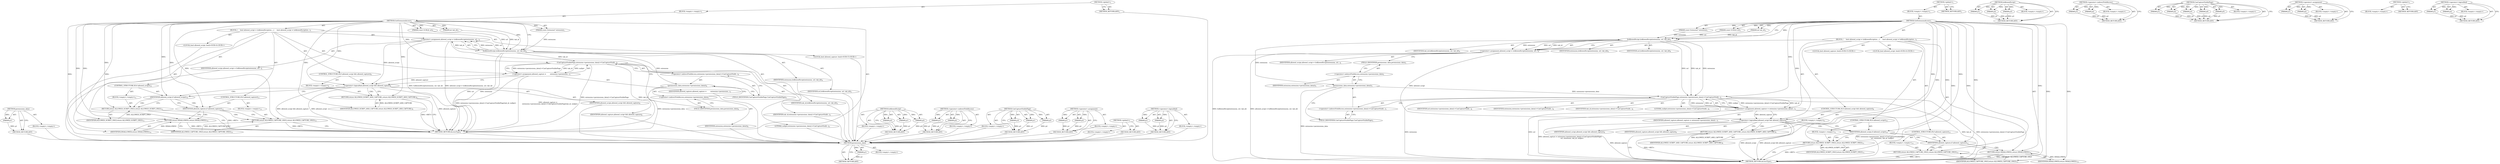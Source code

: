 digraph "&lt;operator&gt;.logicalAnd" {
vulnerable_100 [label=<(METHOD,permissions_data)>];
vulnerable_101 [label=<(PARAM,p1)>];
vulnerable_102 [label=<(BLOCK,&lt;empty&gt;,&lt;empty&gt;)>];
vulnerable_103 [label=<(METHOD_RETURN,ANY)>];
vulnerable_6 [label=<(METHOD,&lt;global&gt;)<SUB>1</SUB>>];
vulnerable_7 [label=<(BLOCK,&lt;empty&gt;,&lt;empty&gt;)<SUB>1</SUB>>];
vulnerable_8 [label=<(METHOD,GetExtensionAccess)<SUB>1</SUB>>];
vulnerable_9 [label=<(PARAM,const Extension* extension)<SUB>1</SUB>>];
vulnerable_10 [label=<(PARAM,const GURL&amp; url)<SUB>2</SUB>>];
vulnerable_11 [label=<(PARAM,int tab_id)<SUB>3</SUB>>];
vulnerable_12 [label=<(BLOCK,{
     bool allowed_script = IsAllowedScript(ex...,{
     bool allowed_script = IsAllowedScript(ex...)<SUB>3</SUB>>];
vulnerable_13 [label="<(LOCAL,bool allowed_script: bool)<SUB>4</SUB>>"];
vulnerable_14 [label=<(&lt;operator&gt;.assignment,allowed_script = IsAllowedScript(extension, url...)<SUB>4</SUB>>];
vulnerable_15 [label=<(IDENTIFIER,allowed_script,allowed_script = IsAllowedScript(extension, url...)<SUB>4</SUB>>];
vulnerable_16 [label=<(IsAllowedScript,IsAllowedScript(extension, url, tab_id))<SUB>4</SUB>>];
vulnerable_17 [label=<(IDENTIFIER,extension,IsAllowedScript(extension, url, tab_id))<SUB>4</SUB>>];
vulnerable_18 [label=<(IDENTIFIER,url,IsAllowedScript(extension, url, tab_id))<SUB>4</SUB>>];
vulnerable_19 [label=<(IDENTIFIER,tab_id,IsAllowedScript(extension, url, tab_id))<SUB>4</SUB>>];
vulnerable_20 [label="<(LOCAL,bool allowed_capture: bool)<SUB>5</SUB>>"];
vulnerable_21 [label=<(&lt;operator&gt;.assignment,allowed_capture =
        extension-&gt;permission...)<SUB>5</SUB>>];
vulnerable_22 [label=<(IDENTIFIER,allowed_capture,allowed_capture =
        extension-&gt;permission...)<SUB>5</SUB>>];
vulnerable_23 [label=<(CanCaptureVisiblePage,extension-&gt;permissions_data()-&gt;CanCaptureVisibl...)<SUB>6</SUB>>];
vulnerable_24 [label=<(&lt;operator&gt;.indirectFieldAccess,extension-&gt;permissions_data()-&gt;CanCaptureVisibl...)<SUB>6</SUB>>];
vulnerable_25 [label=<(permissions_data,extension-&gt;permissions_data())<SUB>6</SUB>>];
vulnerable_26 [label=<(&lt;operator&gt;.indirectFieldAccess,extension-&gt;permissions_data)<SUB>6</SUB>>];
vulnerable_27 [label=<(IDENTIFIER,extension,extension-&gt;permissions_data())<SUB>6</SUB>>];
vulnerable_28 [label=<(FIELD_IDENTIFIER,permissions_data,permissions_data)<SUB>6</SUB>>];
vulnerable_29 [label=<(FIELD_IDENTIFIER,CanCaptureVisiblePage,CanCaptureVisiblePage)<SUB>6</SUB>>];
vulnerable_30 [label=<(IDENTIFIER,tab_id,extension-&gt;permissions_data()-&gt;CanCaptureVisibl...)<SUB>6</SUB>>];
vulnerable_31 [label=<(LITERAL,nullptr,extension-&gt;permissions_data()-&gt;CanCaptureVisibl...)<SUB>6</SUB>>];
vulnerable_32 [label=<(CONTROL_STRUCTURE,IF,if (allowed_script &amp;&amp; allowed_capture))<SUB>8</SUB>>];
vulnerable_33 [label=<(&lt;operator&gt;.logicalAnd,allowed_script &amp;&amp; allowed_capture)<SUB>8</SUB>>];
vulnerable_34 [label=<(IDENTIFIER,allowed_script,allowed_script &amp;&amp; allowed_capture)<SUB>8</SUB>>];
vulnerable_35 [label=<(IDENTIFIER,allowed_capture,allowed_script &amp;&amp; allowed_capture)<SUB>8</SUB>>];
vulnerable_36 [label=<(BLOCK,&lt;empty&gt;,&lt;empty&gt;)<SUB>9</SUB>>];
vulnerable_37 [label=<(RETURN,return ALLOWED_SCRIPT_AND_CAPTURE;,return ALLOWED_SCRIPT_AND_CAPTURE;)<SUB>9</SUB>>];
vulnerable_38 [label=<(IDENTIFIER,ALLOWED_SCRIPT_AND_CAPTURE,return ALLOWED_SCRIPT_AND_CAPTURE;)<SUB>9</SUB>>];
vulnerable_39 [label=<(CONTROL_STRUCTURE,IF,if (allowed_script))<SUB>10</SUB>>];
vulnerable_40 [label=<(IDENTIFIER,allowed_script,if (allowed_script))<SUB>10</SUB>>];
vulnerable_41 [label=<(BLOCK,&lt;empty&gt;,&lt;empty&gt;)<SUB>11</SUB>>];
vulnerable_42 [label=<(RETURN,return ALLOWED_SCRIPT_ONLY;,return ALLOWED_SCRIPT_ONLY;)<SUB>11</SUB>>];
vulnerable_43 [label=<(IDENTIFIER,ALLOWED_SCRIPT_ONLY,return ALLOWED_SCRIPT_ONLY;)<SUB>11</SUB>>];
vulnerable_44 [label=<(CONTROL_STRUCTURE,IF,if (allowed_capture))<SUB>12</SUB>>];
vulnerable_45 [label=<(IDENTIFIER,allowed_capture,if (allowed_capture))<SUB>12</SUB>>];
vulnerable_46 [label=<(BLOCK,&lt;empty&gt;,&lt;empty&gt;)<SUB>13</SUB>>];
vulnerable_47 [label=<(RETURN,return ALLOWED_CAPTURE_ONLY;,return ALLOWED_CAPTURE_ONLY;)<SUB>13</SUB>>];
vulnerable_48 [label=<(IDENTIFIER,ALLOWED_CAPTURE_ONLY,return ALLOWED_CAPTURE_ONLY;)<SUB>13</SUB>>];
vulnerable_49 [label=<(RETURN,return DISALLOWED;,return DISALLOWED;)<SUB>14</SUB>>];
vulnerable_50 [label=<(IDENTIFIER,DISALLOWED,return DISALLOWED;)<SUB>14</SUB>>];
vulnerable_51 [label=<(METHOD_RETURN,AccessType)<SUB>1</SUB>>];
vulnerable_53 [label=<(METHOD_RETURN,ANY)<SUB>1</SUB>>];
vulnerable_83 [label=<(METHOD,IsAllowedScript)>];
vulnerable_84 [label=<(PARAM,p1)>];
vulnerable_85 [label=<(PARAM,p2)>];
vulnerable_86 [label=<(PARAM,p3)>];
vulnerable_87 [label=<(BLOCK,&lt;empty&gt;,&lt;empty&gt;)>];
vulnerable_88 [label=<(METHOD_RETURN,ANY)>];
vulnerable_95 [label=<(METHOD,&lt;operator&gt;.indirectFieldAccess)>];
vulnerable_96 [label=<(PARAM,p1)>];
vulnerable_97 [label=<(PARAM,p2)>];
vulnerable_98 [label=<(BLOCK,&lt;empty&gt;,&lt;empty&gt;)>];
vulnerable_99 [label=<(METHOD_RETURN,ANY)>];
vulnerable_89 [label=<(METHOD,CanCaptureVisiblePage)>];
vulnerable_90 [label=<(PARAM,p1)>];
vulnerable_91 [label=<(PARAM,p2)>];
vulnerable_92 [label=<(PARAM,p3)>];
vulnerable_93 [label=<(BLOCK,&lt;empty&gt;,&lt;empty&gt;)>];
vulnerable_94 [label=<(METHOD_RETURN,ANY)>];
vulnerable_78 [label=<(METHOD,&lt;operator&gt;.assignment)>];
vulnerable_79 [label=<(PARAM,p1)>];
vulnerable_80 [label=<(PARAM,p2)>];
vulnerable_81 [label=<(BLOCK,&lt;empty&gt;,&lt;empty&gt;)>];
vulnerable_82 [label=<(METHOD_RETURN,ANY)>];
vulnerable_72 [label=<(METHOD,&lt;global&gt;)<SUB>1</SUB>>];
vulnerable_73 [label=<(BLOCK,&lt;empty&gt;,&lt;empty&gt;)>];
vulnerable_74 [label=<(METHOD_RETURN,ANY)>];
vulnerable_104 [label=<(METHOD,&lt;operator&gt;.logicalAnd)>];
vulnerable_105 [label=<(PARAM,p1)>];
vulnerable_106 [label=<(PARAM,p2)>];
vulnerable_107 [label=<(BLOCK,&lt;empty&gt;,&lt;empty&gt;)>];
vulnerable_108 [label=<(METHOD_RETURN,ANY)>];
fixed_104 [label=<(METHOD,permissions_data)>];
fixed_105 [label=<(PARAM,p1)>];
fixed_106 [label=<(BLOCK,&lt;empty&gt;,&lt;empty&gt;)>];
fixed_107 [label=<(METHOD_RETURN,ANY)>];
fixed_6 [label=<(METHOD,&lt;global&gt;)<SUB>1</SUB>>];
fixed_7 [label=<(BLOCK,&lt;empty&gt;,&lt;empty&gt;)<SUB>1</SUB>>];
fixed_8 [label=<(METHOD,GetExtensionAccess)<SUB>1</SUB>>];
fixed_9 [label=<(PARAM,const Extension* extension)<SUB>1</SUB>>];
fixed_10 [label=<(PARAM,const GURL&amp; url)<SUB>2</SUB>>];
fixed_11 [label=<(PARAM,int tab_id)<SUB>3</SUB>>];
fixed_12 [label=<(BLOCK,{
     bool allowed_script = IsAllowedScript(ex...,{
     bool allowed_script = IsAllowedScript(ex...)<SUB>3</SUB>>];
fixed_13 [label="<(LOCAL,bool allowed_script: bool)<SUB>4</SUB>>"];
fixed_14 [label=<(&lt;operator&gt;.assignment,allowed_script = IsAllowedScript(extension, url...)<SUB>4</SUB>>];
fixed_15 [label=<(IDENTIFIER,allowed_script,allowed_script = IsAllowedScript(extension, url...)<SUB>4</SUB>>];
fixed_16 [label=<(IsAllowedScript,IsAllowedScript(extension, url, tab_id))<SUB>4</SUB>>];
fixed_17 [label=<(IDENTIFIER,extension,IsAllowedScript(extension, url, tab_id))<SUB>4</SUB>>];
fixed_18 [label=<(IDENTIFIER,url,IsAllowedScript(extension, url, tab_id))<SUB>4</SUB>>];
fixed_19 [label=<(IDENTIFIER,tab_id,IsAllowedScript(extension, url, tab_id))<SUB>4</SUB>>];
fixed_20 [label="<(LOCAL,bool allowed_capture: bool)<SUB>5</SUB>>"];
fixed_21 [label=<(&lt;operator&gt;.assignment,allowed_capture = extension-&gt;permissions_data()...)<SUB>5</SUB>>];
fixed_22 [label=<(IDENTIFIER,allowed_capture,allowed_capture = extension-&gt;permissions_data()...)<SUB>5</SUB>>];
fixed_23 [label=<(CanCaptureVisiblePage,extension-&gt;permissions_data()-&gt;CanCaptureVisibl...)<SUB>5</SUB>>];
fixed_24 [label=<(&lt;operator&gt;.indirectFieldAccess,extension-&gt;permissions_data()-&gt;CanCaptureVisibl...)<SUB>5</SUB>>];
fixed_25 [label=<(permissions_data,extension-&gt;permissions_data())<SUB>5</SUB>>];
fixed_26 [label=<(&lt;operator&gt;.indirectFieldAccess,extension-&gt;permissions_data)<SUB>5</SUB>>];
fixed_27 [label=<(IDENTIFIER,extension,extension-&gt;permissions_data())<SUB>5</SUB>>];
fixed_28 [label=<(FIELD_IDENTIFIER,permissions_data,permissions_data)<SUB>5</SUB>>];
fixed_29 [label=<(FIELD_IDENTIFIER,CanCaptureVisiblePage,CanCaptureVisiblePage)<SUB>5</SUB>>];
fixed_30 [label=<(IDENTIFIER,url,extension-&gt;permissions_data()-&gt;CanCaptureVisibl...)<SUB>6</SUB>>];
fixed_31 [label=<(IDENTIFIER,extension,extension-&gt;permissions_data()-&gt;CanCaptureVisibl...)<SUB>6</SUB>>];
fixed_32 [label=<(IDENTIFIER,tab_id,extension-&gt;permissions_data()-&gt;CanCaptureVisibl...)<SUB>6</SUB>>];
fixed_33 [label=<(LITERAL,nullptr,extension-&gt;permissions_data()-&gt;CanCaptureVisibl...)<SUB>6</SUB>>];
fixed_34 [label=<(CONTROL_STRUCTURE,IF,if (allowed_script &amp;&amp; allowed_capture))<SUB>8</SUB>>];
fixed_35 [label=<(&lt;operator&gt;.logicalAnd,allowed_script &amp;&amp; allowed_capture)<SUB>8</SUB>>];
fixed_36 [label=<(IDENTIFIER,allowed_script,allowed_script &amp;&amp; allowed_capture)<SUB>8</SUB>>];
fixed_37 [label=<(IDENTIFIER,allowed_capture,allowed_script &amp;&amp; allowed_capture)<SUB>8</SUB>>];
fixed_38 [label=<(BLOCK,&lt;empty&gt;,&lt;empty&gt;)<SUB>9</SUB>>];
fixed_39 [label=<(RETURN,return ALLOWED_SCRIPT_AND_CAPTURE;,return ALLOWED_SCRIPT_AND_CAPTURE;)<SUB>9</SUB>>];
fixed_40 [label=<(IDENTIFIER,ALLOWED_SCRIPT_AND_CAPTURE,return ALLOWED_SCRIPT_AND_CAPTURE;)<SUB>9</SUB>>];
fixed_41 [label=<(CONTROL_STRUCTURE,IF,if (allowed_script))<SUB>10</SUB>>];
fixed_42 [label=<(IDENTIFIER,allowed_script,if (allowed_script))<SUB>10</SUB>>];
fixed_43 [label=<(BLOCK,&lt;empty&gt;,&lt;empty&gt;)<SUB>11</SUB>>];
fixed_44 [label=<(RETURN,return ALLOWED_SCRIPT_ONLY;,return ALLOWED_SCRIPT_ONLY;)<SUB>11</SUB>>];
fixed_45 [label=<(IDENTIFIER,ALLOWED_SCRIPT_ONLY,return ALLOWED_SCRIPT_ONLY;)<SUB>11</SUB>>];
fixed_46 [label=<(CONTROL_STRUCTURE,IF,if (allowed_capture))<SUB>12</SUB>>];
fixed_47 [label=<(IDENTIFIER,allowed_capture,if (allowed_capture))<SUB>12</SUB>>];
fixed_48 [label=<(BLOCK,&lt;empty&gt;,&lt;empty&gt;)<SUB>13</SUB>>];
fixed_49 [label=<(RETURN,return ALLOWED_CAPTURE_ONLY;,return ALLOWED_CAPTURE_ONLY;)<SUB>13</SUB>>];
fixed_50 [label=<(IDENTIFIER,ALLOWED_CAPTURE_ONLY,return ALLOWED_CAPTURE_ONLY;)<SUB>13</SUB>>];
fixed_51 [label=<(RETURN,return DISALLOWED;,return DISALLOWED;)<SUB>14</SUB>>];
fixed_52 [label=<(IDENTIFIER,DISALLOWED,return DISALLOWED;)<SUB>14</SUB>>];
fixed_53 [label=<(METHOD_RETURN,AccessType)<SUB>1</SUB>>];
fixed_55 [label=<(METHOD_RETURN,ANY)<SUB>1</SUB>>];
fixed_85 [label=<(METHOD,IsAllowedScript)>];
fixed_86 [label=<(PARAM,p1)>];
fixed_87 [label=<(PARAM,p2)>];
fixed_88 [label=<(PARAM,p3)>];
fixed_89 [label=<(BLOCK,&lt;empty&gt;,&lt;empty&gt;)>];
fixed_90 [label=<(METHOD_RETURN,ANY)>];
fixed_99 [label=<(METHOD,&lt;operator&gt;.indirectFieldAccess)>];
fixed_100 [label=<(PARAM,p1)>];
fixed_101 [label=<(PARAM,p2)>];
fixed_102 [label=<(BLOCK,&lt;empty&gt;,&lt;empty&gt;)>];
fixed_103 [label=<(METHOD_RETURN,ANY)>];
fixed_91 [label=<(METHOD,CanCaptureVisiblePage)>];
fixed_92 [label=<(PARAM,p1)>];
fixed_93 [label=<(PARAM,p2)>];
fixed_94 [label=<(PARAM,p3)>];
fixed_95 [label=<(PARAM,p4)>];
fixed_96 [label=<(PARAM,p5)>];
fixed_97 [label=<(BLOCK,&lt;empty&gt;,&lt;empty&gt;)>];
fixed_98 [label=<(METHOD_RETURN,ANY)>];
fixed_80 [label=<(METHOD,&lt;operator&gt;.assignment)>];
fixed_81 [label=<(PARAM,p1)>];
fixed_82 [label=<(PARAM,p2)>];
fixed_83 [label=<(BLOCK,&lt;empty&gt;,&lt;empty&gt;)>];
fixed_84 [label=<(METHOD_RETURN,ANY)>];
fixed_74 [label=<(METHOD,&lt;global&gt;)<SUB>1</SUB>>];
fixed_75 [label=<(BLOCK,&lt;empty&gt;,&lt;empty&gt;)>];
fixed_76 [label=<(METHOD_RETURN,ANY)>];
fixed_108 [label=<(METHOD,&lt;operator&gt;.logicalAnd)>];
fixed_109 [label=<(PARAM,p1)>];
fixed_110 [label=<(PARAM,p2)>];
fixed_111 [label=<(BLOCK,&lt;empty&gt;,&lt;empty&gt;)>];
fixed_112 [label=<(METHOD_RETURN,ANY)>];
vulnerable_100 -> vulnerable_101  [key=0, label="AST: "];
vulnerable_100 -> vulnerable_101  [key=1, label="DDG: "];
vulnerable_100 -> vulnerable_102  [key=0, label="AST: "];
vulnerable_100 -> vulnerable_103  [key=0, label="AST: "];
vulnerable_100 -> vulnerable_103  [key=1, label="CFG: "];
vulnerable_101 -> vulnerable_103  [key=0, label="DDG: p1"];
vulnerable_102 -> fixed_104  [key=0];
vulnerable_103 -> fixed_104  [key=0];
vulnerable_6 -> vulnerable_7  [key=0, label="AST: "];
vulnerable_6 -> vulnerable_53  [key=0, label="AST: "];
vulnerable_6 -> vulnerable_53  [key=1, label="CFG: "];
vulnerable_7 -> vulnerable_8  [key=0, label="AST: "];
vulnerable_8 -> vulnerable_9  [key=0, label="AST: "];
vulnerable_8 -> vulnerable_9  [key=1, label="DDG: "];
vulnerable_8 -> vulnerable_10  [key=0, label="AST: "];
vulnerable_8 -> vulnerable_10  [key=1, label="DDG: "];
vulnerable_8 -> vulnerable_11  [key=0, label="AST: "];
vulnerable_8 -> vulnerable_11  [key=1, label="DDG: "];
vulnerable_8 -> vulnerable_12  [key=0, label="AST: "];
vulnerable_8 -> vulnerable_51  [key=0, label="AST: "];
vulnerable_8 -> vulnerable_16  [key=0, label="CFG: "];
vulnerable_8 -> vulnerable_16  [key=1, label="DDG: "];
vulnerable_8 -> vulnerable_49  [key=0, label="DDG: "];
vulnerable_8 -> vulnerable_40  [key=0, label="DDG: "];
vulnerable_8 -> vulnerable_45  [key=0, label="DDG: "];
vulnerable_8 -> vulnerable_50  [key=0, label="DDG: "];
vulnerable_8 -> vulnerable_23  [key=0, label="DDG: "];
vulnerable_8 -> vulnerable_33  [key=0, label="DDG: "];
vulnerable_8 -> vulnerable_37  [key=0, label="DDG: "];
vulnerable_8 -> vulnerable_42  [key=0, label="DDG: "];
vulnerable_8 -> vulnerable_47  [key=0, label="DDG: "];
vulnerable_8 -> vulnerable_38  [key=0, label="DDG: "];
vulnerable_8 -> vulnerable_43  [key=0, label="DDG: "];
vulnerable_8 -> vulnerable_48  [key=0, label="DDG: "];
vulnerable_9 -> vulnerable_16  [key=0, label="DDG: extension"];
vulnerable_10 -> vulnerable_16  [key=0, label="DDG: url"];
vulnerable_11 -> vulnerable_16  [key=0, label="DDG: tab_id"];
vulnerable_12 -> vulnerable_13  [key=0, label="AST: "];
vulnerable_12 -> vulnerable_14  [key=0, label="AST: "];
vulnerable_12 -> vulnerable_20  [key=0, label="AST: "];
vulnerable_12 -> vulnerable_21  [key=0, label="AST: "];
vulnerable_12 -> vulnerable_32  [key=0, label="AST: "];
vulnerable_12 -> vulnerable_39  [key=0, label="AST: "];
vulnerable_12 -> vulnerable_44  [key=0, label="AST: "];
vulnerable_12 -> vulnerable_49  [key=0, label="AST: "];
vulnerable_13 -> fixed_104  [key=0];
vulnerable_14 -> vulnerable_15  [key=0, label="AST: "];
vulnerable_14 -> vulnerable_16  [key=0, label="AST: "];
vulnerable_14 -> vulnerable_28  [key=0, label="CFG: "];
vulnerable_14 -> vulnerable_51  [key=0, label="DDG: IsAllowedScript(extension, url, tab_id)"];
vulnerable_14 -> vulnerable_51  [key=1, label="DDG: allowed_script = IsAllowedScript(extension, url, tab_id)"];
vulnerable_14 -> vulnerable_33  [key=0, label="DDG: allowed_script"];
vulnerable_15 -> fixed_104  [key=0];
vulnerable_16 -> vulnerable_17  [key=0, label="AST: "];
vulnerable_16 -> vulnerable_18  [key=0, label="AST: "];
vulnerable_16 -> vulnerable_19  [key=0, label="AST: "];
vulnerable_16 -> vulnerable_14  [key=0, label="CFG: "];
vulnerable_16 -> vulnerable_14  [key=1, label="DDG: extension"];
vulnerable_16 -> vulnerable_14  [key=2, label="DDG: url"];
vulnerable_16 -> vulnerable_14  [key=3, label="DDG: tab_id"];
vulnerable_16 -> vulnerable_51  [key=0, label="DDG: extension"];
vulnerable_16 -> vulnerable_51  [key=1, label="DDG: url"];
vulnerable_16 -> vulnerable_23  [key=0, label="DDG: tab_id"];
vulnerable_16 -> vulnerable_25  [key=0, label="DDG: extension"];
vulnerable_17 -> fixed_104  [key=0];
vulnerable_18 -> fixed_104  [key=0];
vulnerable_19 -> fixed_104  [key=0];
vulnerable_20 -> fixed_104  [key=0];
vulnerable_21 -> vulnerable_22  [key=0, label="AST: "];
vulnerable_21 -> vulnerable_23  [key=0, label="AST: "];
vulnerable_21 -> vulnerable_33  [key=0, label="CFG: "];
vulnerable_21 -> vulnerable_33  [key=1, label="DDG: allowed_capture"];
vulnerable_21 -> vulnerable_51  [key=0, label="DDG: extension-&gt;permissions_data()-&gt;CanCaptureVisiblePage(tab_id, nullptr)"];
vulnerable_21 -> vulnerable_51  [key=1, label="DDG: allowed_capture =
        extension-&gt;permissions_data()-&gt;CanCaptureVisiblePage(tab_id, nullptr)"];
vulnerable_22 -> fixed_104  [key=0];
vulnerable_23 -> vulnerable_24  [key=0, label="AST: "];
vulnerable_23 -> vulnerable_30  [key=0, label="AST: "];
vulnerable_23 -> vulnerable_31  [key=0, label="AST: "];
vulnerable_23 -> vulnerable_21  [key=0, label="CFG: "];
vulnerable_23 -> vulnerable_21  [key=1, label="DDG: extension-&gt;permissions_data()-&gt;CanCaptureVisiblePage"];
vulnerable_23 -> vulnerable_21  [key=2, label="DDG: tab_id"];
vulnerable_23 -> vulnerable_21  [key=3, label="DDG: nullptr"];
vulnerable_23 -> vulnerable_51  [key=0, label="DDG: extension-&gt;permissions_data()-&gt;CanCaptureVisiblePage"];
vulnerable_23 -> vulnerable_51  [key=1, label="DDG: tab_id"];
vulnerable_24 -> vulnerable_25  [key=0, label="AST: "];
vulnerable_24 -> vulnerable_29  [key=0, label="AST: "];
vulnerable_24 -> vulnerable_23  [key=0, label="CFG: "];
vulnerable_25 -> vulnerable_26  [key=0, label="AST: "];
vulnerable_25 -> vulnerable_29  [key=0, label="CFG: "];
vulnerable_25 -> vulnerable_51  [key=0, label="DDG: extension-&gt;permissions_data"];
vulnerable_26 -> vulnerable_27  [key=0, label="AST: "];
vulnerable_26 -> vulnerable_28  [key=0, label="AST: "];
vulnerable_26 -> vulnerable_25  [key=0, label="CFG: "];
vulnerable_27 -> fixed_104  [key=0];
vulnerable_28 -> vulnerable_26  [key=0, label="CFG: "];
vulnerable_29 -> vulnerable_24  [key=0, label="CFG: "];
vulnerable_30 -> fixed_104  [key=0];
vulnerable_31 -> fixed_104  [key=0];
vulnerable_32 -> vulnerable_33  [key=0, label="AST: "];
vulnerable_32 -> vulnerable_36  [key=0, label="AST: "];
vulnerable_33 -> vulnerable_34  [key=0, label="AST: "];
vulnerable_33 -> vulnerable_35  [key=0, label="AST: "];
vulnerable_33 -> vulnerable_40  [key=0, label="CFG: "];
vulnerable_33 -> vulnerable_40  [key=1, label="CDG: "];
vulnerable_33 -> vulnerable_37  [key=0, label="CFG: "];
vulnerable_33 -> vulnerable_37  [key=1, label="CDG: "];
vulnerable_33 -> vulnerable_51  [key=0, label="DDG: allowed_script"];
vulnerable_33 -> vulnerable_51  [key=1, label="DDG: allowed_capture"];
vulnerable_33 -> vulnerable_51  [key=2, label="DDG: allowed_script &amp;&amp; allowed_capture"];
vulnerable_34 -> fixed_104  [key=0];
vulnerable_35 -> fixed_104  [key=0];
vulnerable_36 -> vulnerable_37  [key=0, label="AST: "];
vulnerable_37 -> vulnerable_38  [key=0, label="AST: "];
vulnerable_37 -> vulnerable_51  [key=0, label="CFG: "];
vulnerable_37 -> vulnerable_51  [key=1, label="DDG: &lt;RET&gt;"];
vulnerable_38 -> vulnerable_37  [key=0, label="DDG: ALLOWED_SCRIPT_AND_CAPTURE"];
vulnerable_39 -> vulnerable_40  [key=0, label="AST: "];
vulnerable_39 -> vulnerable_41  [key=0, label="AST: "];
vulnerable_40 -> vulnerable_45  [key=0, label="CFG: "];
vulnerable_40 -> vulnerable_45  [key=1, label="CDG: "];
vulnerable_40 -> vulnerable_42  [key=0, label="CFG: "];
vulnerable_40 -> vulnerable_42  [key=1, label="CDG: "];
vulnerable_41 -> vulnerable_42  [key=0, label="AST: "];
vulnerable_42 -> vulnerable_43  [key=0, label="AST: "];
vulnerable_42 -> vulnerable_51  [key=0, label="CFG: "];
vulnerable_42 -> vulnerable_51  [key=1, label="DDG: &lt;RET&gt;"];
vulnerable_43 -> vulnerable_42  [key=0, label="DDG: ALLOWED_SCRIPT_ONLY"];
vulnerable_44 -> vulnerable_45  [key=0, label="AST: "];
vulnerable_44 -> vulnerable_46  [key=0, label="AST: "];
vulnerable_45 -> vulnerable_47  [key=0, label="CFG: "];
vulnerable_45 -> vulnerable_47  [key=1, label="CDG: "];
vulnerable_45 -> vulnerable_49  [key=0, label="CFG: "];
vulnerable_45 -> vulnerable_49  [key=1, label="CDG: "];
vulnerable_46 -> vulnerable_47  [key=0, label="AST: "];
vulnerable_47 -> vulnerable_48  [key=0, label="AST: "];
vulnerable_47 -> vulnerable_51  [key=0, label="CFG: "];
vulnerable_47 -> vulnerable_51  [key=1, label="DDG: &lt;RET&gt;"];
vulnerable_48 -> vulnerable_47  [key=0, label="DDG: ALLOWED_CAPTURE_ONLY"];
vulnerable_49 -> vulnerable_50  [key=0, label="AST: "];
vulnerable_49 -> vulnerable_51  [key=0, label="CFG: "];
vulnerable_49 -> vulnerable_51  [key=1, label="DDG: &lt;RET&gt;"];
vulnerable_50 -> vulnerable_49  [key=0, label="DDG: DISALLOWED"];
vulnerable_51 -> fixed_104  [key=0];
vulnerable_53 -> fixed_104  [key=0];
vulnerable_83 -> vulnerable_84  [key=0, label="AST: "];
vulnerable_83 -> vulnerable_84  [key=1, label="DDG: "];
vulnerable_83 -> vulnerable_87  [key=0, label="AST: "];
vulnerable_83 -> vulnerable_85  [key=0, label="AST: "];
vulnerable_83 -> vulnerable_85  [key=1, label="DDG: "];
vulnerable_83 -> vulnerable_88  [key=0, label="AST: "];
vulnerable_83 -> vulnerable_88  [key=1, label="CFG: "];
vulnerable_83 -> vulnerable_86  [key=0, label="AST: "];
vulnerable_83 -> vulnerable_86  [key=1, label="DDG: "];
vulnerable_84 -> vulnerable_88  [key=0, label="DDG: p1"];
vulnerable_85 -> vulnerable_88  [key=0, label="DDG: p2"];
vulnerable_86 -> vulnerable_88  [key=0, label="DDG: p3"];
vulnerable_87 -> fixed_104  [key=0];
vulnerable_88 -> fixed_104  [key=0];
vulnerable_95 -> vulnerable_96  [key=0, label="AST: "];
vulnerable_95 -> vulnerable_96  [key=1, label="DDG: "];
vulnerable_95 -> vulnerable_98  [key=0, label="AST: "];
vulnerable_95 -> vulnerable_97  [key=0, label="AST: "];
vulnerable_95 -> vulnerable_97  [key=1, label="DDG: "];
vulnerable_95 -> vulnerable_99  [key=0, label="AST: "];
vulnerable_95 -> vulnerable_99  [key=1, label="CFG: "];
vulnerable_96 -> vulnerable_99  [key=0, label="DDG: p1"];
vulnerable_97 -> vulnerable_99  [key=0, label="DDG: p2"];
vulnerable_98 -> fixed_104  [key=0];
vulnerable_99 -> fixed_104  [key=0];
vulnerable_89 -> vulnerable_90  [key=0, label="AST: "];
vulnerable_89 -> vulnerable_90  [key=1, label="DDG: "];
vulnerable_89 -> vulnerable_93  [key=0, label="AST: "];
vulnerable_89 -> vulnerable_91  [key=0, label="AST: "];
vulnerable_89 -> vulnerable_91  [key=1, label="DDG: "];
vulnerable_89 -> vulnerable_94  [key=0, label="AST: "];
vulnerable_89 -> vulnerable_94  [key=1, label="CFG: "];
vulnerable_89 -> vulnerable_92  [key=0, label="AST: "];
vulnerable_89 -> vulnerable_92  [key=1, label="DDG: "];
vulnerable_90 -> vulnerable_94  [key=0, label="DDG: p1"];
vulnerable_91 -> vulnerable_94  [key=0, label="DDG: p2"];
vulnerable_92 -> vulnerable_94  [key=0, label="DDG: p3"];
vulnerable_93 -> fixed_104  [key=0];
vulnerable_94 -> fixed_104  [key=0];
vulnerable_78 -> vulnerable_79  [key=0, label="AST: "];
vulnerable_78 -> vulnerable_79  [key=1, label="DDG: "];
vulnerable_78 -> vulnerable_81  [key=0, label="AST: "];
vulnerable_78 -> vulnerable_80  [key=0, label="AST: "];
vulnerable_78 -> vulnerable_80  [key=1, label="DDG: "];
vulnerable_78 -> vulnerable_82  [key=0, label="AST: "];
vulnerable_78 -> vulnerable_82  [key=1, label="CFG: "];
vulnerable_79 -> vulnerable_82  [key=0, label="DDG: p1"];
vulnerable_80 -> vulnerable_82  [key=0, label="DDG: p2"];
vulnerable_81 -> fixed_104  [key=0];
vulnerable_82 -> fixed_104  [key=0];
vulnerable_72 -> vulnerable_73  [key=0, label="AST: "];
vulnerable_72 -> vulnerable_74  [key=0, label="AST: "];
vulnerable_72 -> vulnerable_74  [key=1, label="CFG: "];
vulnerable_73 -> fixed_104  [key=0];
vulnerable_74 -> fixed_104  [key=0];
vulnerable_104 -> vulnerable_105  [key=0, label="AST: "];
vulnerable_104 -> vulnerable_105  [key=1, label="DDG: "];
vulnerable_104 -> vulnerable_107  [key=0, label="AST: "];
vulnerable_104 -> vulnerable_106  [key=0, label="AST: "];
vulnerable_104 -> vulnerable_106  [key=1, label="DDG: "];
vulnerable_104 -> vulnerable_108  [key=0, label="AST: "];
vulnerable_104 -> vulnerable_108  [key=1, label="CFG: "];
vulnerable_105 -> vulnerable_108  [key=0, label="DDG: p1"];
vulnerable_106 -> vulnerable_108  [key=0, label="DDG: p2"];
vulnerable_107 -> fixed_104  [key=0];
vulnerable_108 -> fixed_104  [key=0];
fixed_104 -> fixed_105  [key=0, label="AST: "];
fixed_104 -> fixed_105  [key=1, label="DDG: "];
fixed_104 -> fixed_106  [key=0, label="AST: "];
fixed_104 -> fixed_107  [key=0, label="AST: "];
fixed_104 -> fixed_107  [key=1, label="CFG: "];
fixed_105 -> fixed_107  [key=0, label="DDG: p1"];
fixed_6 -> fixed_7  [key=0, label="AST: "];
fixed_6 -> fixed_55  [key=0, label="AST: "];
fixed_6 -> fixed_55  [key=1, label="CFG: "];
fixed_7 -> fixed_8  [key=0, label="AST: "];
fixed_8 -> fixed_9  [key=0, label="AST: "];
fixed_8 -> fixed_9  [key=1, label="DDG: "];
fixed_8 -> fixed_10  [key=0, label="AST: "];
fixed_8 -> fixed_10  [key=1, label="DDG: "];
fixed_8 -> fixed_11  [key=0, label="AST: "];
fixed_8 -> fixed_11  [key=1, label="DDG: "];
fixed_8 -> fixed_12  [key=0, label="AST: "];
fixed_8 -> fixed_53  [key=0, label="AST: "];
fixed_8 -> fixed_16  [key=0, label="CFG: "];
fixed_8 -> fixed_16  [key=1, label="DDG: "];
fixed_8 -> fixed_51  [key=0, label="DDG: "];
fixed_8 -> fixed_42  [key=0, label="DDG: "];
fixed_8 -> fixed_47  [key=0, label="DDG: "];
fixed_8 -> fixed_52  [key=0, label="DDG: "];
fixed_8 -> fixed_23  [key=0, label="DDG: "];
fixed_8 -> fixed_35  [key=0, label="DDG: "];
fixed_8 -> fixed_39  [key=0, label="DDG: "];
fixed_8 -> fixed_44  [key=0, label="DDG: "];
fixed_8 -> fixed_49  [key=0, label="DDG: "];
fixed_8 -> fixed_40  [key=0, label="DDG: "];
fixed_8 -> fixed_45  [key=0, label="DDG: "];
fixed_8 -> fixed_50  [key=0, label="DDG: "];
fixed_9 -> fixed_16  [key=0, label="DDG: extension"];
fixed_10 -> fixed_16  [key=0, label="DDG: url"];
fixed_11 -> fixed_16  [key=0, label="DDG: tab_id"];
fixed_12 -> fixed_13  [key=0, label="AST: "];
fixed_12 -> fixed_14  [key=0, label="AST: "];
fixed_12 -> fixed_20  [key=0, label="AST: "];
fixed_12 -> fixed_21  [key=0, label="AST: "];
fixed_12 -> fixed_34  [key=0, label="AST: "];
fixed_12 -> fixed_41  [key=0, label="AST: "];
fixed_12 -> fixed_46  [key=0, label="AST: "];
fixed_12 -> fixed_51  [key=0, label="AST: "];
fixed_14 -> fixed_15  [key=0, label="AST: "];
fixed_14 -> fixed_16  [key=0, label="AST: "];
fixed_14 -> fixed_28  [key=0, label="CFG: "];
fixed_14 -> fixed_53  [key=0, label="DDG: IsAllowedScript(extension, url, tab_id)"];
fixed_14 -> fixed_53  [key=1, label="DDG: allowed_script = IsAllowedScript(extension, url, tab_id)"];
fixed_14 -> fixed_35  [key=0, label="DDG: allowed_script"];
fixed_16 -> fixed_17  [key=0, label="AST: "];
fixed_16 -> fixed_18  [key=0, label="AST: "];
fixed_16 -> fixed_19  [key=0, label="AST: "];
fixed_16 -> fixed_14  [key=0, label="CFG: "];
fixed_16 -> fixed_14  [key=1, label="DDG: extension"];
fixed_16 -> fixed_14  [key=2, label="DDG: url"];
fixed_16 -> fixed_14  [key=3, label="DDG: tab_id"];
fixed_16 -> fixed_23  [key=0, label="DDG: url"];
fixed_16 -> fixed_23  [key=1, label="DDG: extension"];
fixed_16 -> fixed_23  [key=2, label="DDG: tab_id"];
fixed_16 -> fixed_25  [key=0, label="DDG: extension"];
fixed_21 -> fixed_22  [key=0, label="AST: "];
fixed_21 -> fixed_23  [key=0, label="AST: "];
fixed_21 -> fixed_35  [key=0, label="CFG: "];
fixed_21 -> fixed_35  [key=1, label="DDG: allowed_capture"];
fixed_21 -> fixed_53  [key=0, label="DDG: extension-&gt;permissions_data()-&gt;CanCaptureVisiblePage(
        url, extension, tab_id, nullptr)"];
fixed_21 -> fixed_53  [key=1, label="DDG: allowed_capture = extension-&gt;permissions_data()-&gt;CanCaptureVisiblePage(
        url, extension, tab_id, nullptr)"];
fixed_23 -> fixed_24  [key=0, label="AST: "];
fixed_23 -> fixed_30  [key=0, label="AST: "];
fixed_23 -> fixed_31  [key=0, label="AST: "];
fixed_23 -> fixed_32  [key=0, label="AST: "];
fixed_23 -> fixed_33  [key=0, label="AST: "];
fixed_23 -> fixed_21  [key=0, label="CFG: "];
fixed_23 -> fixed_21  [key=1, label="DDG: nullptr"];
fixed_23 -> fixed_21  [key=2, label="DDG: extension-&gt;permissions_data()-&gt;CanCaptureVisiblePage"];
fixed_23 -> fixed_21  [key=3, label="DDG: tab_id"];
fixed_23 -> fixed_21  [key=4, label="DDG: extension"];
fixed_23 -> fixed_21  [key=5, label="DDG: url"];
fixed_23 -> fixed_53  [key=0, label="DDG: extension-&gt;permissions_data()-&gt;CanCaptureVisiblePage"];
fixed_23 -> fixed_53  [key=1, label="DDG: url"];
fixed_23 -> fixed_53  [key=2, label="DDG: extension"];
fixed_23 -> fixed_53  [key=3, label="DDG: tab_id"];
fixed_24 -> fixed_25  [key=0, label="AST: "];
fixed_24 -> fixed_29  [key=0, label="AST: "];
fixed_24 -> fixed_23  [key=0, label="CFG: "];
fixed_25 -> fixed_26  [key=0, label="AST: "];
fixed_25 -> fixed_29  [key=0, label="CFG: "];
fixed_25 -> fixed_53  [key=0, label="DDG: extension-&gt;permissions_data"];
fixed_25 -> fixed_23  [key=0, label="DDG: extension-&gt;permissions_data"];
fixed_26 -> fixed_27  [key=0, label="AST: "];
fixed_26 -> fixed_28  [key=0, label="AST: "];
fixed_26 -> fixed_25  [key=0, label="CFG: "];
fixed_28 -> fixed_26  [key=0, label="CFG: "];
fixed_29 -> fixed_24  [key=0, label="CFG: "];
fixed_34 -> fixed_35  [key=0, label="AST: "];
fixed_34 -> fixed_38  [key=0, label="AST: "];
fixed_35 -> fixed_36  [key=0, label="AST: "];
fixed_35 -> fixed_37  [key=0, label="AST: "];
fixed_35 -> fixed_42  [key=0, label="CFG: "];
fixed_35 -> fixed_42  [key=1, label="CDG: "];
fixed_35 -> fixed_39  [key=0, label="CFG: "];
fixed_35 -> fixed_39  [key=1, label="CDG: "];
fixed_35 -> fixed_53  [key=0, label="DDG: allowed_script"];
fixed_35 -> fixed_53  [key=1, label="DDG: allowed_capture"];
fixed_35 -> fixed_53  [key=2, label="DDG: allowed_script &amp;&amp; allowed_capture"];
fixed_38 -> fixed_39  [key=0, label="AST: "];
fixed_39 -> fixed_40  [key=0, label="AST: "];
fixed_39 -> fixed_53  [key=0, label="CFG: "];
fixed_39 -> fixed_53  [key=1, label="DDG: &lt;RET&gt;"];
fixed_40 -> fixed_39  [key=0, label="DDG: ALLOWED_SCRIPT_AND_CAPTURE"];
fixed_41 -> fixed_42  [key=0, label="AST: "];
fixed_41 -> fixed_43  [key=0, label="AST: "];
fixed_42 -> fixed_47  [key=0, label="CFG: "];
fixed_42 -> fixed_47  [key=1, label="CDG: "];
fixed_42 -> fixed_44  [key=0, label="CFG: "];
fixed_42 -> fixed_44  [key=1, label="CDG: "];
fixed_43 -> fixed_44  [key=0, label="AST: "];
fixed_44 -> fixed_45  [key=0, label="AST: "];
fixed_44 -> fixed_53  [key=0, label="CFG: "];
fixed_44 -> fixed_53  [key=1, label="DDG: &lt;RET&gt;"];
fixed_45 -> fixed_44  [key=0, label="DDG: ALLOWED_SCRIPT_ONLY"];
fixed_46 -> fixed_47  [key=0, label="AST: "];
fixed_46 -> fixed_48  [key=0, label="AST: "];
fixed_47 -> fixed_49  [key=0, label="CFG: "];
fixed_47 -> fixed_49  [key=1, label="CDG: "];
fixed_47 -> fixed_51  [key=0, label="CFG: "];
fixed_47 -> fixed_51  [key=1, label="CDG: "];
fixed_48 -> fixed_49  [key=0, label="AST: "];
fixed_49 -> fixed_50  [key=0, label="AST: "];
fixed_49 -> fixed_53  [key=0, label="CFG: "];
fixed_49 -> fixed_53  [key=1, label="DDG: &lt;RET&gt;"];
fixed_50 -> fixed_49  [key=0, label="DDG: ALLOWED_CAPTURE_ONLY"];
fixed_51 -> fixed_52  [key=0, label="AST: "];
fixed_51 -> fixed_53  [key=0, label="CFG: "];
fixed_51 -> fixed_53  [key=1, label="DDG: &lt;RET&gt;"];
fixed_52 -> fixed_51  [key=0, label="DDG: DISALLOWED"];
fixed_85 -> fixed_86  [key=0, label="AST: "];
fixed_85 -> fixed_86  [key=1, label="DDG: "];
fixed_85 -> fixed_89  [key=0, label="AST: "];
fixed_85 -> fixed_87  [key=0, label="AST: "];
fixed_85 -> fixed_87  [key=1, label="DDG: "];
fixed_85 -> fixed_90  [key=0, label="AST: "];
fixed_85 -> fixed_90  [key=1, label="CFG: "];
fixed_85 -> fixed_88  [key=0, label="AST: "];
fixed_85 -> fixed_88  [key=1, label="DDG: "];
fixed_86 -> fixed_90  [key=0, label="DDG: p1"];
fixed_87 -> fixed_90  [key=0, label="DDG: p2"];
fixed_88 -> fixed_90  [key=0, label="DDG: p3"];
fixed_99 -> fixed_100  [key=0, label="AST: "];
fixed_99 -> fixed_100  [key=1, label="DDG: "];
fixed_99 -> fixed_102  [key=0, label="AST: "];
fixed_99 -> fixed_101  [key=0, label="AST: "];
fixed_99 -> fixed_101  [key=1, label="DDG: "];
fixed_99 -> fixed_103  [key=0, label="AST: "];
fixed_99 -> fixed_103  [key=1, label="CFG: "];
fixed_100 -> fixed_103  [key=0, label="DDG: p1"];
fixed_101 -> fixed_103  [key=0, label="DDG: p2"];
fixed_91 -> fixed_92  [key=0, label="AST: "];
fixed_91 -> fixed_92  [key=1, label="DDG: "];
fixed_91 -> fixed_97  [key=0, label="AST: "];
fixed_91 -> fixed_93  [key=0, label="AST: "];
fixed_91 -> fixed_93  [key=1, label="DDG: "];
fixed_91 -> fixed_98  [key=0, label="AST: "];
fixed_91 -> fixed_98  [key=1, label="CFG: "];
fixed_91 -> fixed_94  [key=0, label="AST: "];
fixed_91 -> fixed_94  [key=1, label="DDG: "];
fixed_91 -> fixed_95  [key=0, label="AST: "];
fixed_91 -> fixed_95  [key=1, label="DDG: "];
fixed_91 -> fixed_96  [key=0, label="AST: "];
fixed_91 -> fixed_96  [key=1, label="DDG: "];
fixed_92 -> fixed_98  [key=0, label="DDG: p1"];
fixed_93 -> fixed_98  [key=0, label="DDG: p2"];
fixed_94 -> fixed_98  [key=0, label="DDG: p3"];
fixed_95 -> fixed_98  [key=0, label="DDG: p4"];
fixed_96 -> fixed_98  [key=0, label="DDG: p5"];
fixed_80 -> fixed_81  [key=0, label="AST: "];
fixed_80 -> fixed_81  [key=1, label="DDG: "];
fixed_80 -> fixed_83  [key=0, label="AST: "];
fixed_80 -> fixed_82  [key=0, label="AST: "];
fixed_80 -> fixed_82  [key=1, label="DDG: "];
fixed_80 -> fixed_84  [key=0, label="AST: "];
fixed_80 -> fixed_84  [key=1, label="CFG: "];
fixed_81 -> fixed_84  [key=0, label="DDG: p1"];
fixed_82 -> fixed_84  [key=0, label="DDG: p2"];
fixed_74 -> fixed_75  [key=0, label="AST: "];
fixed_74 -> fixed_76  [key=0, label="AST: "];
fixed_74 -> fixed_76  [key=1, label="CFG: "];
fixed_108 -> fixed_109  [key=0, label="AST: "];
fixed_108 -> fixed_109  [key=1, label="DDG: "];
fixed_108 -> fixed_111  [key=0, label="AST: "];
fixed_108 -> fixed_110  [key=0, label="AST: "];
fixed_108 -> fixed_110  [key=1, label="DDG: "];
fixed_108 -> fixed_112  [key=0, label="AST: "];
fixed_108 -> fixed_112  [key=1, label="CFG: "];
fixed_109 -> fixed_112  [key=0, label="DDG: p1"];
fixed_110 -> fixed_112  [key=0, label="DDG: p2"];
}
